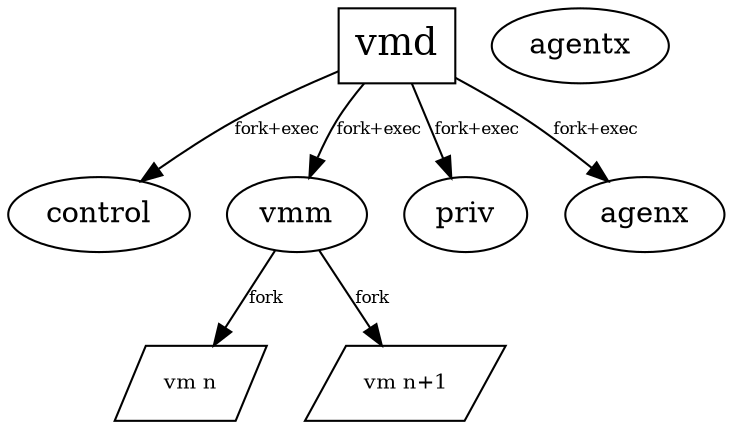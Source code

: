 digraph privsep_72 {
    parent [shape=box, label="vmd", fontsize=18];
    control [shape=ellipse, label="control", fontsize=14];
    vmm [shape=ellipse, label="vmm", fontsize=14];
    priv [shape=ellipse, label="priv", fontsize=14];
    agentx [shape=ellipse, label="agentx", fontsize=14];
    vm1 [shape=parallelogram, label="vm n", fontsize=10];
    vm2 [shape=parallelogram, label="vm n+1", fontsize=10];

    parent -> { control, vmm, priv, agenx } [label="fork+exec", fontsize=8];
    vmm -> { vm1, vm2 } [label="fork", fontsize=8];
}
